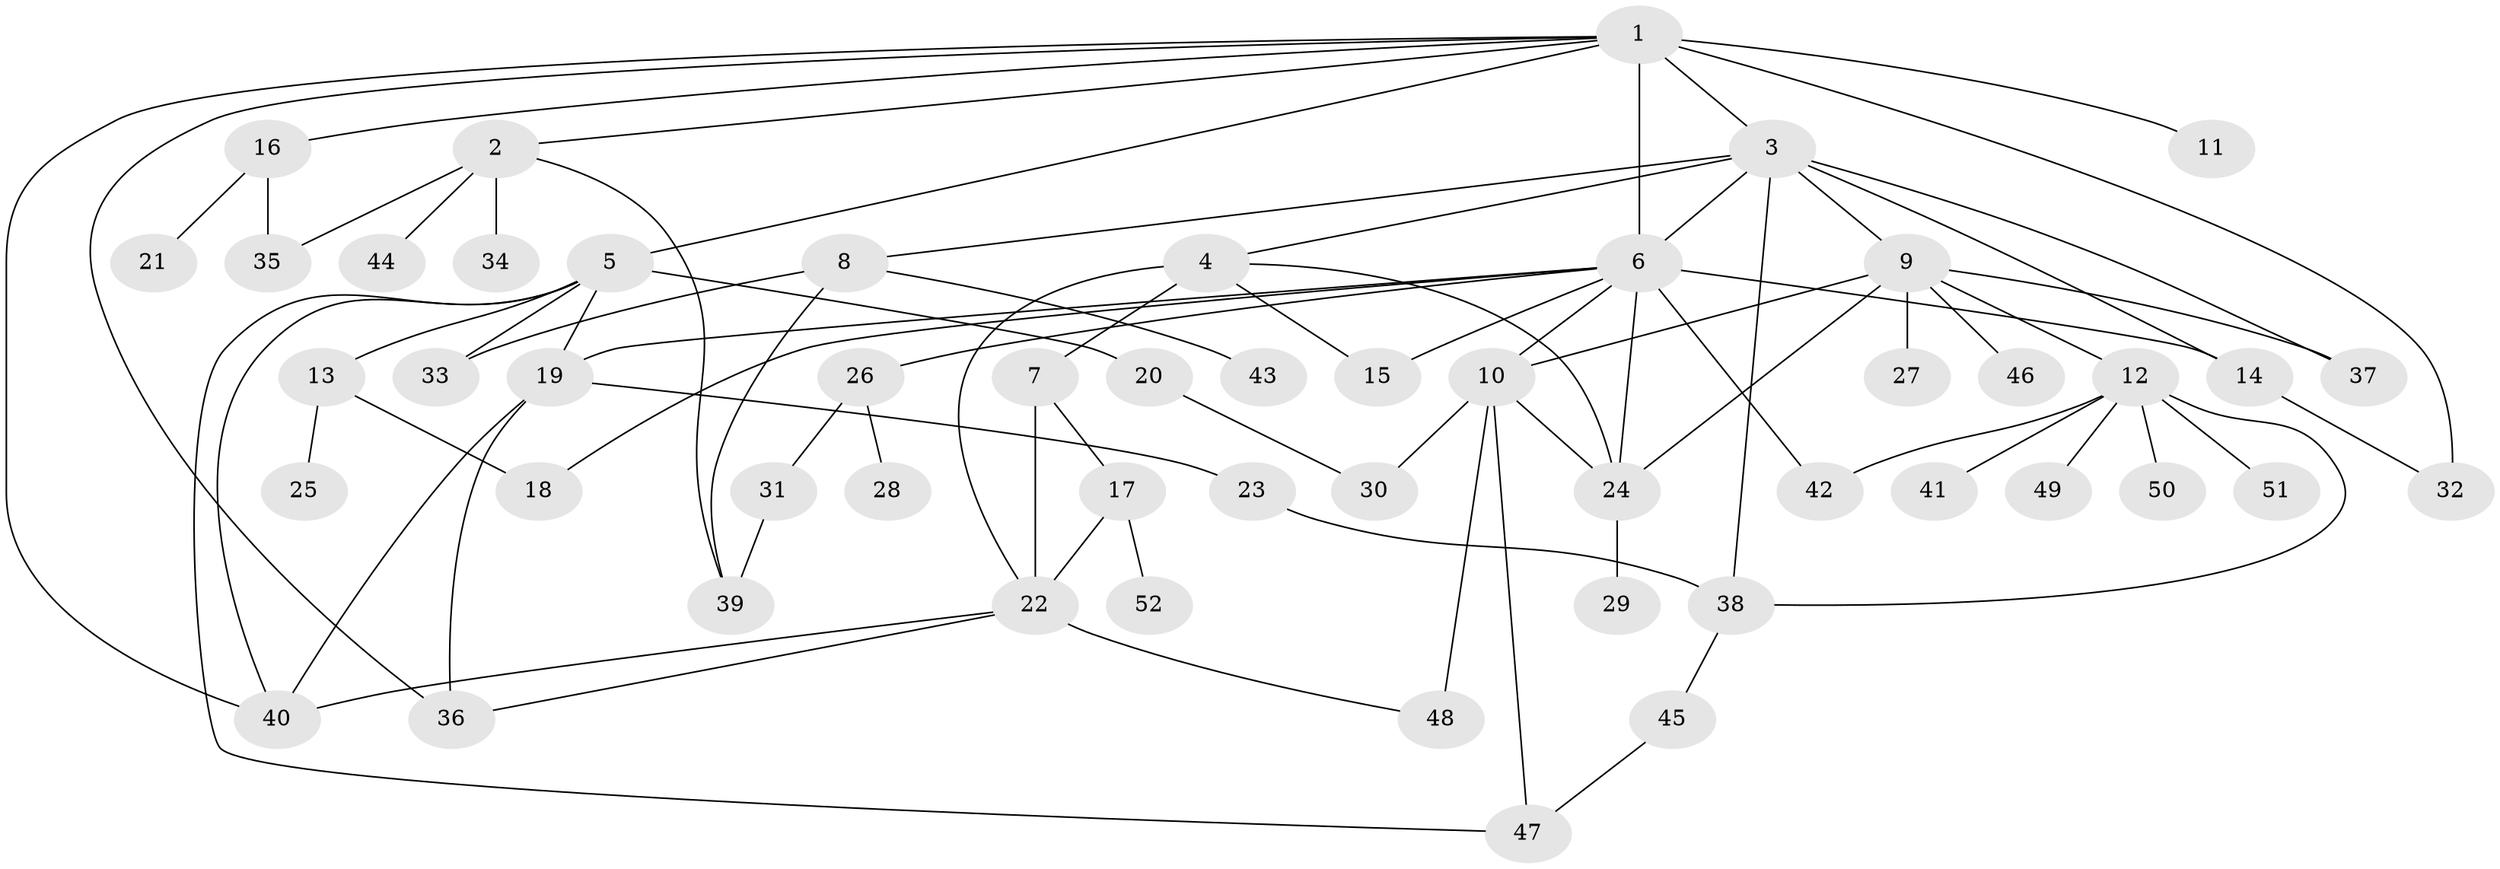 // original degree distribution, {12: 0.009615384615384616, 6: 0.028846153846153848, 9: 0.019230769230769232, 7: 0.009615384615384616, 13: 0.009615384615384616, 11: 0.019230769230769232, 3: 0.10576923076923077, 5: 0.019230769230769232, 1: 0.4326923076923077, 10: 0.009615384615384616, 4: 0.07692307692307693, 2: 0.25961538461538464}
// Generated by graph-tools (version 1.1) at 2025/35/03/09/25 02:35:20]
// undirected, 52 vertices, 80 edges
graph export_dot {
graph [start="1"]
  node [color=gray90,style=filled];
  1;
  2;
  3;
  4;
  5;
  6;
  7;
  8;
  9;
  10;
  11;
  12;
  13;
  14;
  15;
  16;
  17;
  18;
  19;
  20;
  21;
  22;
  23;
  24;
  25;
  26;
  27;
  28;
  29;
  30;
  31;
  32;
  33;
  34;
  35;
  36;
  37;
  38;
  39;
  40;
  41;
  42;
  43;
  44;
  45;
  46;
  47;
  48;
  49;
  50;
  51;
  52;
  1 -- 2 [weight=1.0];
  1 -- 3 [weight=1.0];
  1 -- 5 [weight=1.0];
  1 -- 6 [weight=1.0];
  1 -- 11 [weight=3.0];
  1 -- 16 [weight=1.0];
  1 -- 32 [weight=1.0];
  1 -- 36 [weight=1.0];
  1 -- 40 [weight=1.0];
  2 -- 34 [weight=1.0];
  2 -- 35 [weight=1.0];
  2 -- 39 [weight=1.0];
  2 -- 44 [weight=1.0];
  3 -- 4 [weight=1.0];
  3 -- 6 [weight=1.0];
  3 -- 8 [weight=1.0];
  3 -- 9 [weight=1.0];
  3 -- 14 [weight=1.0];
  3 -- 37 [weight=1.0];
  3 -- 38 [weight=1.0];
  4 -- 7 [weight=1.0];
  4 -- 15 [weight=1.0];
  4 -- 22 [weight=2.0];
  4 -- 24 [weight=1.0];
  5 -- 13 [weight=1.0];
  5 -- 19 [weight=1.0];
  5 -- 20 [weight=1.0];
  5 -- 33 [weight=2.0];
  5 -- 40 [weight=1.0];
  5 -- 47 [weight=1.0];
  6 -- 10 [weight=1.0];
  6 -- 14 [weight=3.0];
  6 -- 15 [weight=1.0];
  6 -- 18 [weight=1.0];
  6 -- 19 [weight=1.0];
  6 -- 24 [weight=1.0];
  6 -- 26 [weight=1.0];
  6 -- 42 [weight=1.0];
  7 -- 17 [weight=1.0];
  7 -- 22 [weight=8.0];
  8 -- 33 [weight=1.0];
  8 -- 39 [weight=1.0];
  8 -- 43 [weight=1.0];
  9 -- 10 [weight=1.0];
  9 -- 12 [weight=1.0];
  9 -- 24 [weight=1.0];
  9 -- 27 [weight=1.0];
  9 -- 37 [weight=1.0];
  9 -- 46 [weight=1.0];
  10 -- 24 [weight=1.0];
  10 -- 30 [weight=1.0];
  10 -- 47 [weight=1.0];
  10 -- 48 [weight=2.0];
  12 -- 38 [weight=1.0];
  12 -- 41 [weight=1.0];
  12 -- 42 [weight=1.0];
  12 -- 49 [weight=1.0];
  12 -- 50 [weight=1.0];
  12 -- 51 [weight=1.0];
  13 -- 18 [weight=1.0];
  13 -- 25 [weight=1.0];
  14 -- 32 [weight=1.0];
  16 -- 21 [weight=1.0];
  16 -- 35 [weight=1.0];
  17 -- 22 [weight=2.0];
  17 -- 52 [weight=1.0];
  19 -- 23 [weight=1.0];
  19 -- 36 [weight=1.0];
  19 -- 40 [weight=1.0];
  20 -- 30 [weight=1.0];
  22 -- 36 [weight=1.0];
  22 -- 40 [weight=1.0];
  22 -- 48 [weight=1.0];
  23 -- 38 [weight=1.0];
  24 -- 29 [weight=1.0];
  26 -- 28 [weight=1.0];
  26 -- 31 [weight=1.0];
  31 -- 39 [weight=2.0];
  38 -- 45 [weight=1.0];
  45 -- 47 [weight=1.0];
}
